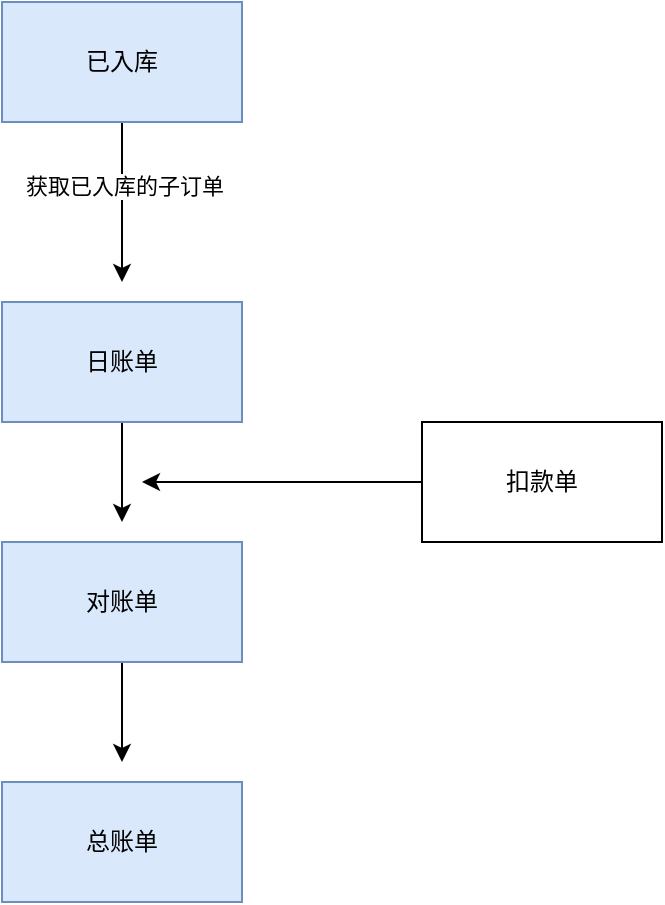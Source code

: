 <mxfile version="22.0.4" type="github">
  <diagram name="第 1 页" id="8j2-uB9j-Rrtav8buDc3">
    <mxGraphModel dx="934" dy="554" grid="0" gridSize="10" guides="1" tooltips="1" connect="1" arrows="1" fold="1" page="1" pageScale="1" pageWidth="827" pageHeight="1169" math="0" shadow="0">
      <root>
        <mxCell id="0" />
        <mxCell id="1" parent="0" />
        <mxCell id="TIaOV4wdlszxoYT2a5FB-6" style="edgeStyle=orthogonalEdgeStyle;rounded=0;orthogonalLoop=1;jettySize=auto;html=1;exitX=0.5;exitY=1;exitDx=0;exitDy=0;" parent="1" source="TIaOV4wdlszxoYT2a5FB-1" edge="1">
          <mxGeometry relative="1" as="geometry">
            <mxPoint x="182" y="184" as="targetPoint" />
          </mxGeometry>
        </mxCell>
        <mxCell id="lOzhp4_Gjif28xtFy34S-1" value="获取已入库的子订单" style="edgeLabel;html=1;align=center;verticalAlign=middle;resizable=0;points=[];" vertex="1" connectable="0" parent="TIaOV4wdlszxoYT2a5FB-6">
          <mxGeometry x="-0.205" y="1" relative="1" as="geometry">
            <mxPoint as="offset" />
          </mxGeometry>
        </mxCell>
        <mxCell id="TIaOV4wdlszxoYT2a5FB-1" value="已入库" style="rounded=0;whiteSpace=wrap;html=1;fillColor=#dae8fc;strokeColor=#6c8ebf;" parent="1" vertex="1">
          <mxGeometry x="122" y="44" width="120" height="60" as="geometry" />
        </mxCell>
        <mxCell id="TIaOV4wdlszxoYT2a5FB-5" style="edgeStyle=orthogonalEdgeStyle;rounded=0;orthogonalLoop=1;jettySize=auto;html=1;exitX=0.5;exitY=1;exitDx=0;exitDy=0;" parent="1" source="TIaOV4wdlszxoYT2a5FB-2" edge="1">
          <mxGeometry relative="1" as="geometry">
            <mxPoint x="182" y="304" as="targetPoint" />
          </mxGeometry>
        </mxCell>
        <mxCell id="TIaOV4wdlszxoYT2a5FB-2" value="日账单" style="rounded=0;whiteSpace=wrap;html=1;fillColor=#dae8fc;strokeColor=#6c8ebf;" parent="1" vertex="1">
          <mxGeometry x="122" y="194" width="120" height="60" as="geometry" />
        </mxCell>
        <mxCell id="TIaOV4wdlszxoYT2a5FB-7" style="edgeStyle=orthogonalEdgeStyle;rounded=0;orthogonalLoop=1;jettySize=auto;html=1;exitX=0.5;exitY=1;exitDx=0;exitDy=0;" parent="1" source="TIaOV4wdlszxoYT2a5FB-3" edge="1">
          <mxGeometry relative="1" as="geometry">
            <mxPoint x="182" y="424" as="targetPoint" />
          </mxGeometry>
        </mxCell>
        <mxCell id="TIaOV4wdlszxoYT2a5FB-3" value="对账单" style="rounded=0;whiteSpace=wrap;html=1;fillColor=#dae8fc;strokeColor=#6c8ebf;" parent="1" vertex="1">
          <mxGeometry x="122" y="314" width="120" height="60" as="geometry" />
        </mxCell>
        <mxCell id="TIaOV4wdlszxoYT2a5FB-4" value="总账单" style="rounded=0;whiteSpace=wrap;html=1;fillColor=#dae8fc;strokeColor=#6c8ebf;" parent="1" vertex="1">
          <mxGeometry x="122" y="434" width="120" height="60" as="geometry" />
        </mxCell>
        <mxCell id="TIaOV4wdlszxoYT2a5FB-9" style="edgeStyle=orthogonalEdgeStyle;rounded=0;orthogonalLoop=1;jettySize=auto;html=1;exitX=0;exitY=0.5;exitDx=0;exitDy=0;" parent="1" source="TIaOV4wdlszxoYT2a5FB-8" edge="1">
          <mxGeometry relative="1" as="geometry">
            <mxPoint x="192" y="284" as="targetPoint" />
          </mxGeometry>
        </mxCell>
        <mxCell id="TIaOV4wdlszxoYT2a5FB-8" value="扣款单" style="rounded=0;whiteSpace=wrap;html=1;" parent="1" vertex="1">
          <mxGeometry x="332" y="254" width="120" height="60" as="geometry" />
        </mxCell>
      </root>
    </mxGraphModel>
  </diagram>
</mxfile>

